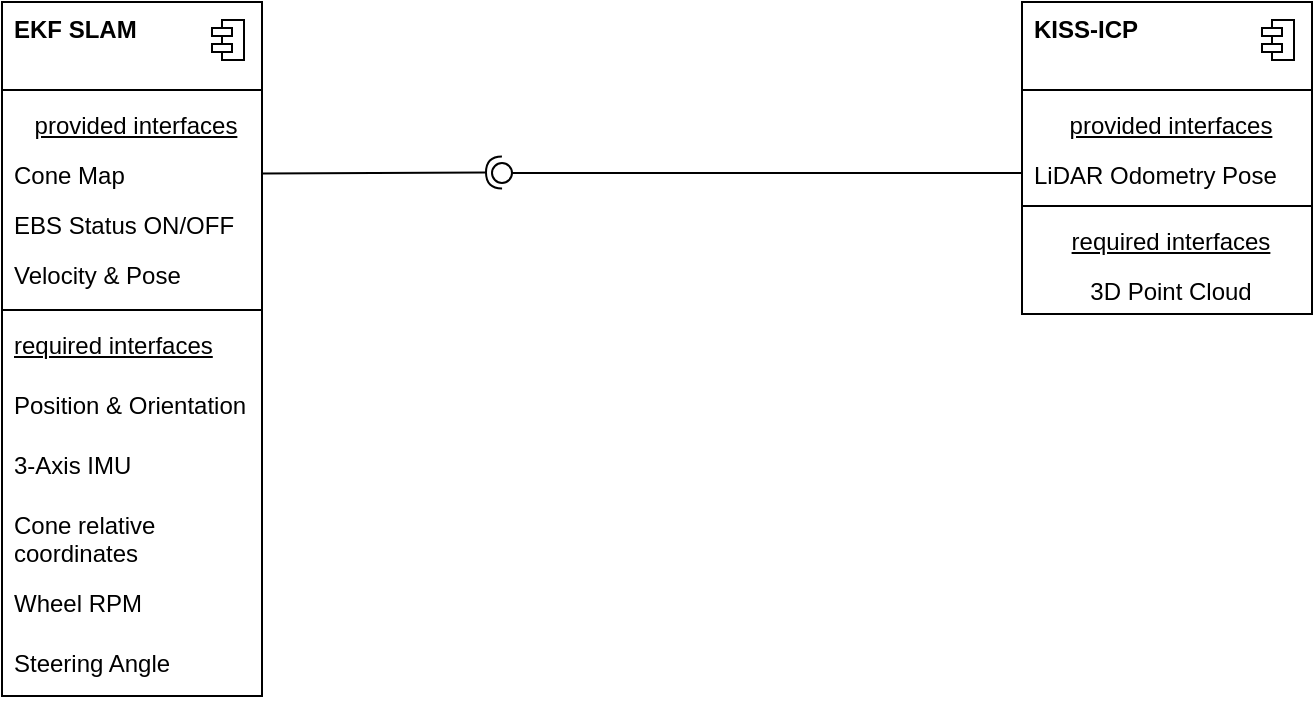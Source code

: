 <mxfile version="22.1.18" type="device" pages="2">
  <diagram name="Components" id="qTl-FSOtUvXUzY7HRKw9">
    <mxGraphModel dx="1434" dy="843" grid="1" gridSize="10" guides="1" tooltips="1" connect="1" arrows="1" fold="1" page="1" pageScale="1" pageWidth="850" pageHeight="1100" math="0" shadow="0">
      <root>
        <mxCell id="0" />
        <mxCell id="1" parent="0" />
        <mxCell id="qOmWxEwjzOMWpSoyD0sf-60" value="" style="ellipse;whiteSpace=wrap;html=1;align=center;aspect=fixed;fillColor=none;strokeColor=none;resizable=0;perimeter=centerPerimeter;rotatable=0;allowArrows=0;points=[];outlineConnect=1;" parent="1" vertex="1">
          <mxGeometry x="135" y="420" width="10" height="10" as="geometry" />
        </mxCell>
        <mxCell id="gU0sde_RvhLfcU_N66pv-16" value="" style="fontStyle=1;align=center;verticalAlign=top;childLayout=stackLayout;horizontal=1;horizontalStack=0;resizeParent=1;resizeParentMax=0;resizeLast=0;marginBottom=0;" parent="1" vertex="1">
          <mxGeometry x="608" y="80" width="145" height="156" as="geometry" />
        </mxCell>
        <mxCell id="gU0sde_RvhLfcU_N66pv-17" value="&lt;b&gt;KISS-ICP&lt;/b&gt;" style="html=1;align=left;spacingLeft=4;verticalAlign=top;strokeColor=none;fillColor=none;whiteSpace=wrap;" parent="gU0sde_RvhLfcU_N66pv-16" vertex="1">
          <mxGeometry width="145" height="40" as="geometry" />
        </mxCell>
        <mxCell id="gU0sde_RvhLfcU_N66pv-18" value="" style="shape=module;jettyWidth=10;jettyHeight=4;" parent="gU0sde_RvhLfcU_N66pv-17" vertex="1">
          <mxGeometry x="1" width="16" height="20" relative="1" as="geometry">
            <mxPoint x="-25" y="9" as="offset" />
          </mxGeometry>
        </mxCell>
        <mxCell id="gU0sde_RvhLfcU_N66pv-19" value="" style="line;strokeWidth=1;fillColor=none;align=left;verticalAlign=middle;spacingTop=-1;spacingLeft=3;spacingRight=3;rotatable=0;labelPosition=right;points=[];portConstraint=eastwest;" parent="gU0sde_RvhLfcU_N66pv-16" vertex="1">
          <mxGeometry y="40" width="145" height="8" as="geometry" />
        </mxCell>
        <mxCell id="gU0sde_RvhLfcU_N66pv-20" value="&lt;u&gt;provided interfaces&lt;/u&gt;" style="html=1;align=center;spacingLeft=4;verticalAlign=top;strokeColor=none;fillColor=none;whiteSpace=wrap;" parent="gU0sde_RvhLfcU_N66pv-16" vertex="1">
          <mxGeometry y="48" width="145" height="25" as="geometry" />
        </mxCell>
        <mxCell id="gU0sde_RvhLfcU_N66pv-21" value="LiDAR Odometry Pose" style="html=1;align=left;spacingLeft=4;verticalAlign=top;strokeColor=none;fillColor=none;whiteSpace=wrap;" parent="gU0sde_RvhLfcU_N66pv-16" vertex="1">
          <mxGeometry y="73" width="145" height="25" as="geometry" />
        </mxCell>
        <mxCell id="gU0sde_RvhLfcU_N66pv-22" value="" style="line;strokeWidth=1;fillColor=none;align=left;verticalAlign=middle;spacingTop=-1;spacingLeft=3;spacingRight=3;rotatable=0;labelPosition=right;points=[];portConstraint=eastwest;" parent="gU0sde_RvhLfcU_N66pv-16" vertex="1">
          <mxGeometry y="98" width="145" height="8" as="geometry" />
        </mxCell>
        <mxCell id="gU0sde_RvhLfcU_N66pv-23" value="&lt;u&gt;required interfaces&lt;/u&gt;" style="html=1;align=center;spacingLeft=4;verticalAlign=top;strokeColor=none;fillColor=none;whiteSpace=wrap;" parent="gU0sde_RvhLfcU_N66pv-16" vertex="1">
          <mxGeometry y="106" width="145" height="25" as="geometry" />
        </mxCell>
        <mxCell id="gU0sde_RvhLfcU_N66pv-24" value="3D Point Cloud" style="html=1;align=center;spacingLeft=4;verticalAlign=top;strokeColor=none;fillColor=none;whiteSpace=wrap;" parent="gU0sde_RvhLfcU_N66pv-16" vertex="1">
          <mxGeometry y="131" width="145" height="25" as="geometry" />
        </mxCell>
        <mxCell id="gU0sde_RvhLfcU_N66pv-25" value="" style="fontStyle=1;align=center;verticalAlign=top;childLayout=stackLayout;horizontal=1;horizontalStack=0;resizeParent=1;resizeParentMax=0;resizeLast=0;marginBottom=0;" parent="1" vertex="1">
          <mxGeometry x="98" y="80" width="130" height="347" as="geometry" />
        </mxCell>
        <mxCell id="gU0sde_RvhLfcU_N66pv-26" value="&lt;b&gt;EKF SLAM&lt;/b&gt;" style="html=1;align=left;spacingLeft=4;verticalAlign=top;strokeColor=none;fillColor=none;whiteSpace=wrap;" parent="gU0sde_RvhLfcU_N66pv-25" vertex="1">
          <mxGeometry width="130" height="40" as="geometry" />
        </mxCell>
        <mxCell id="gU0sde_RvhLfcU_N66pv-27" value="" style="shape=module;jettyWidth=10;jettyHeight=4;" parent="gU0sde_RvhLfcU_N66pv-26" vertex="1">
          <mxGeometry x="1" width="16" height="20" relative="1" as="geometry">
            <mxPoint x="-25" y="9" as="offset" />
          </mxGeometry>
        </mxCell>
        <mxCell id="gU0sde_RvhLfcU_N66pv-28" value="" style="line;strokeWidth=1;fillColor=none;align=left;verticalAlign=middle;spacingTop=-1;spacingLeft=3;spacingRight=3;rotatable=0;labelPosition=right;points=[];portConstraint=eastwest;" parent="gU0sde_RvhLfcU_N66pv-25" vertex="1">
          <mxGeometry y="40" width="130" height="8" as="geometry" />
        </mxCell>
        <mxCell id="gU0sde_RvhLfcU_N66pv-29" value="&lt;u&gt;provided interfaces&lt;/u&gt;" style="html=1;align=center;spacingLeft=4;verticalAlign=top;strokeColor=none;fillColor=none;whiteSpace=wrap;" parent="gU0sde_RvhLfcU_N66pv-25" vertex="1">
          <mxGeometry y="48" width="130" height="25" as="geometry" />
        </mxCell>
        <mxCell id="gU0sde_RvhLfcU_N66pv-30" value="Cone Map" style="html=1;align=left;spacingLeft=4;verticalAlign=top;strokeColor=none;fillColor=none;whiteSpace=wrap;" parent="gU0sde_RvhLfcU_N66pv-25" vertex="1">
          <mxGeometry y="73" width="130" height="25" as="geometry" />
        </mxCell>
        <mxCell id="gU0sde_RvhLfcU_N66pv-31" value="EBS Status ON/OFF" style="html=1;align=left;spacingLeft=4;verticalAlign=top;strokeColor=none;fillColor=none;whiteSpace=wrap;spacingRight=4;fontFamily=Helvetica;fontSize=12;fontColor=default;" parent="gU0sde_RvhLfcU_N66pv-25" vertex="1">
          <mxGeometry y="98" width="130" height="25" as="geometry" />
        </mxCell>
        <mxCell id="gU0sde_RvhLfcU_N66pv-32" value="Velocity &amp;amp; Pose" style="html=1;align=left;spacingLeft=4;verticalAlign=top;strokeColor=none;fillColor=none;whiteSpace=wrap;" parent="gU0sde_RvhLfcU_N66pv-25" vertex="1">
          <mxGeometry y="123" width="130" height="27" as="geometry" />
        </mxCell>
        <mxCell id="gU0sde_RvhLfcU_N66pv-33" value="" style="line;strokeWidth=1;fillColor=none;align=left;verticalAlign=middle;spacingTop=-1;spacingLeft=3;spacingRight=3;rotatable=0;labelPosition=right;points=[];portConstraint=eastwest;" parent="gU0sde_RvhLfcU_N66pv-25" vertex="1">
          <mxGeometry y="150" width="130" height="8" as="geometry" />
        </mxCell>
        <mxCell id="gU0sde_RvhLfcU_N66pv-34" value="&lt;u&gt;required interfaces&lt;/u&gt;" style="html=1;align=left;spacingLeft=4;verticalAlign=top;strokeColor=none;fillColor=none;whiteSpace=wrap;" parent="gU0sde_RvhLfcU_N66pv-25" vertex="1">
          <mxGeometry y="158" width="130" height="30" as="geometry" />
        </mxCell>
        <mxCell id="gU0sde_RvhLfcU_N66pv-35" value="Position &amp;amp; Orientation" style="html=1;align=left;spacingLeft=4;verticalAlign=top;strokeColor=none;fillColor=none;whiteSpace=wrap;" parent="gU0sde_RvhLfcU_N66pv-25" vertex="1">
          <mxGeometry y="188" width="130" height="30" as="geometry" />
        </mxCell>
        <mxCell id="gU0sde_RvhLfcU_N66pv-36" value="3-Axis IMU" style="html=1;align=left;spacingLeft=4;verticalAlign=top;strokeColor=none;fillColor=none;whiteSpace=wrap;" parent="gU0sde_RvhLfcU_N66pv-25" vertex="1">
          <mxGeometry y="218" width="130" height="30" as="geometry" />
        </mxCell>
        <mxCell id="gU0sde_RvhLfcU_N66pv-37" value="Cone relative coordinates" style="html=1;align=left;spacingLeft=4;verticalAlign=top;strokeColor=none;fillColor=none;whiteSpace=wrap;" parent="gU0sde_RvhLfcU_N66pv-25" vertex="1">
          <mxGeometry y="248" width="130" height="39" as="geometry" />
        </mxCell>
        <mxCell id="gU0sde_RvhLfcU_N66pv-38" value="Wheel RPM" style="html=1;align=left;spacingLeft=4;verticalAlign=top;strokeColor=none;fillColor=none;whiteSpace=wrap;" parent="gU0sde_RvhLfcU_N66pv-25" vertex="1">
          <mxGeometry y="287" width="130" height="30" as="geometry" />
        </mxCell>
        <mxCell id="gU0sde_RvhLfcU_N66pv-39" value="Steering Angle" style="html=1;align=left;spacingLeft=4;verticalAlign=top;strokeColor=none;fillColor=none;whiteSpace=wrap;" parent="gU0sde_RvhLfcU_N66pv-25" vertex="1">
          <mxGeometry y="317" width="130" height="30" as="geometry" />
        </mxCell>
        <mxCell id="gU0sde_RvhLfcU_N66pv-40" value="" style="rounded=0;orthogonalLoop=1;jettySize=auto;html=1;endArrow=halfCircle;endFill=0;endSize=6;strokeWidth=1;sketch=0;exitX=1;exitY=0.5;exitDx=0;exitDy=0;" parent="1" edge="1">
          <mxGeometry relative="1" as="geometry">
            <mxPoint x="228" y="165.75" as="sourcePoint" />
            <mxPoint x="348" y="165.25" as="targetPoint" />
          </mxGeometry>
        </mxCell>
        <mxCell id="gU0sde_RvhLfcU_N66pv-41" value="" style="rounded=0;orthogonalLoop=1;jettySize=auto;html=1;endArrow=oval;endFill=0;sketch=0;sourcePerimeterSpacing=0;targetPerimeterSpacing=0;endSize=10;exitX=0;exitY=0.5;exitDx=0;exitDy=0;" parent="1" source="gU0sde_RvhLfcU_N66pv-21" target="gU0sde_RvhLfcU_N66pv-42" edge="1">
          <mxGeometry relative="1" as="geometry">
            <mxPoint x="355" y="165" as="sourcePoint" />
          </mxGeometry>
        </mxCell>
        <mxCell id="gU0sde_RvhLfcU_N66pv-42" value="" style="ellipse;whiteSpace=wrap;html=1;align=center;aspect=fixed;fillColor=none;strokeColor=none;resizable=0;perimeter=centerPerimeter;rotatable=0;allowArrows=0;points=[];outlineConnect=1;" parent="1" vertex="1">
          <mxGeometry x="343" y="160.5" width="10" height="10" as="geometry" />
        </mxCell>
      </root>
    </mxGraphModel>
  </diagram>
  <diagram id="y9JtGgD2KO9J51I6oDxk" name="Control Flow">
    <mxGraphModel dx="1434" dy="843" grid="1" gridSize="10" guides="1" tooltips="1" connect="1" arrows="1" fold="1" page="1" pageScale="1" pageWidth="850" pageHeight="1100" math="0" shadow="0">
      <root>
        <mxCell id="0" />
        <mxCell id="1" parent="0" />
        <mxCell id="ZiqY56zD0Nk_Okw7JfJm-1" style="edgeStyle=orthogonalEdgeStyle;rounded=0;orthogonalLoop=1;jettySize=auto;html=1;entryX=0.5;entryY=0;entryDx=0;entryDy=0;" edge="1" parent="1" source="ZiqY56zD0Nk_Okw7JfJm-2" target="ZiqY56zD0Nk_Okw7JfJm-8">
          <mxGeometry relative="1" as="geometry" />
        </mxCell>
        <mxCell id="ZiqY56zD0Nk_Okw7JfJm-2" value="Get Cone Coordinates" style="rounded=1;whiteSpace=wrap;html=1;fontSize=12;glass=0;strokeWidth=1;shadow=0;" vertex="1" parent="1">
          <mxGeometry x="145" y="530" width="120" height="50" as="geometry" />
        </mxCell>
        <mxCell id="ZiqY56zD0Nk_Okw7JfJm-3" style="edgeStyle=orthogonalEdgeStyle;rounded=0;orthogonalLoop=1;jettySize=auto;html=1;entryX=0.5;entryY=0;entryDx=0;entryDy=0;" edge="1" parent="1" source="ZiqY56zD0Nk_Okw7JfJm-4" target="ZiqY56zD0Nk_Okw7JfJm-6">
          <mxGeometry relative="1" as="geometry" />
        </mxCell>
        <mxCell id="ZiqY56zD0Nk_Okw7JfJm-4" value="Get IMU/WSS Data" style="rounded=1;whiteSpace=wrap;html=1;fontSize=12;glass=0;strokeWidth=1;shadow=0;" vertex="1" parent="1">
          <mxGeometry x="455" y="530" width="120" height="50" as="geometry" />
        </mxCell>
        <mxCell id="ZiqY56zD0Nk_Okw7JfJm-5" style="edgeStyle=orthogonalEdgeStyle;rounded=0;orthogonalLoop=1;jettySize=auto;html=1;entryX=0.5;entryY=0;entryDx=0;entryDy=0;" edge="1" parent="1" source="ZiqY56zD0Nk_Okw7JfJm-6" target="ZiqY56zD0Nk_Okw7JfJm-11">
          <mxGeometry relative="1" as="geometry" />
        </mxCell>
        <mxCell id="ZiqY56zD0Nk_Okw7JfJm-6" value="EKF executes Prediction Step" style="rounded=1;whiteSpace=wrap;html=1;fontSize=12;glass=0;strokeWidth=1;shadow=0;" vertex="1" parent="1">
          <mxGeometry x="455" y="685" width="120" height="40" as="geometry" />
        </mxCell>
        <mxCell id="ZiqY56zD0Nk_Okw7JfJm-7" style="edgeStyle=orthogonalEdgeStyle;rounded=0;orthogonalLoop=1;jettySize=auto;html=1;entryX=0.5;entryY=0;entryDx=0;entryDy=0;" edge="1" parent="1" source="ZiqY56zD0Nk_Okw7JfJm-8" target="ZiqY56zD0Nk_Okw7JfJm-10">
          <mxGeometry relative="1" as="geometry" />
        </mxCell>
        <mxCell id="ZiqY56zD0Nk_Okw7JfJm-8" value="EKF performs data association" style="rounded=1;whiteSpace=wrap;html=1;fontSize=12;glass=0;strokeWidth=1;shadow=0;" vertex="1" parent="1">
          <mxGeometry x="145" y="615" width="120" height="40" as="geometry" />
        </mxCell>
        <mxCell id="ZiqY56zD0Nk_Okw7JfJm-9" style="edgeStyle=orthogonalEdgeStyle;rounded=0;orthogonalLoop=1;jettySize=auto;html=1;entryX=0.5;entryY=0;entryDx=0;entryDy=0;" edge="1" parent="1" source="ZiqY56zD0Nk_Okw7JfJm-10" target="ZiqY56zD0Nk_Okw7JfJm-11">
          <mxGeometry relative="1" as="geometry" />
        </mxCell>
        <mxCell id="ZiqY56zD0Nk_Okw7JfJm-10" value="EKF performs correction step" style="rounded=1;whiteSpace=wrap;html=1;fontSize=12;glass=0;strokeWidth=1;shadow=0;" vertex="1" parent="1">
          <mxGeometry x="145" y="685" width="120" height="40" as="geometry" />
        </mxCell>
        <mxCell id="ZiqY56zD0Nk_Okw7JfJm-11" value="EKF updates state (pose and map)" style="rounded=1;whiteSpace=wrap;html=1;fontSize=12;glass=0;strokeWidth=1;shadow=0;" vertex="1" parent="1">
          <mxGeometry x="295" y="745" width="120" height="40" as="geometry" />
        </mxCell>
        <mxCell id="ZiqY56zD0Nk_Okw7JfJm-12" style="edgeStyle=orthogonalEdgeStyle;rounded=0;orthogonalLoop=1;jettySize=auto;html=1;exitX=0.5;exitY=1;exitDx=0;exitDy=0;" edge="1" parent="1" source="ZiqY56zD0Nk_Okw7JfJm-6" target="ZiqY56zD0Nk_Okw7JfJm-6">
          <mxGeometry relative="1" as="geometry" />
        </mxCell>
        <mxCell id="ZiqY56zD0Nk_Okw7JfJm-13" style="edgeStyle=orthogonalEdgeStyle;rounded=0;orthogonalLoop=1;jettySize=auto;html=1;entryX=1;entryY=0.5;entryDx=0;entryDy=0;" edge="1" parent="1" source="ZiqY56zD0Nk_Okw7JfJm-14" target="ZiqY56zD0Nk_Okw7JfJm-6">
          <mxGeometry relative="1" as="geometry" />
        </mxCell>
        <mxCell id="ZiqY56zD0Nk_Okw7JfJm-14" value="Get KISS ICP Data" style="rounded=1;whiteSpace=wrap;html=1;fontSize=12;glass=0;strokeWidth=1;shadow=0;" vertex="1" parent="1">
          <mxGeometry x="615" y="530" width="120" height="50" as="geometry" />
        </mxCell>
        <mxCell id="ZiqY56zD0Nk_Okw7JfJm-15" style="edgeStyle=orthogonalEdgeStyle;rounded=0;orthogonalLoop=1;jettySize=auto;html=1;entryX=0.5;entryY=0;entryDx=0;entryDy=0;" edge="1" parent="1" source="ZiqY56zD0Nk_Okw7JfJm-16" target="ZiqY56zD0Nk_Okw7JfJm-2">
          <mxGeometry relative="1" as="geometry" />
        </mxCell>
        <mxCell id="ZiqY56zD0Nk_Okw7JfJm-16" value="" style="ellipse;whiteSpace=wrap;html=1;aspect=fixed;fillColor=#000000;" vertex="1" parent="1">
          <mxGeometry x="195" y="470" width="20" height="20" as="geometry" />
        </mxCell>
        <mxCell id="ZiqY56zD0Nk_Okw7JfJm-17" style="edgeStyle=orthogonalEdgeStyle;rounded=0;orthogonalLoop=1;jettySize=auto;html=1;entryX=0.5;entryY=0;entryDx=0;entryDy=0;" edge="1" parent="1" source="ZiqY56zD0Nk_Okw7JfJm-18" target="ZiqY56zD0Nk_Okw7JfJm-4">
          <mxGeometry relative="1" as="geometry" />
        </mxCell>
        <mxCell id="ZiqY56zD0Nk_Okw7JfJm-18" value="" style="ellipse;whiteSpace=wrap;html=1;aspect=fixed;fillColor=#000000;" vertex="1" parent="1">
          <mxGeometry x="505" y="470" width="20" height="20" as="geometry" />
        </mxCell>
        <mxCell id="ZiqY56zD0Nk_Okw7JfJm-19" style="edgeStyle=orthogonalEdgeStyle;rounded=0;orthogonalLoop=1;jettySize=auto;html=1;entryX=0.5;entryY=0;entryDx=0;entryDy=0;" edge="1" parent="1" source="ZiqY56zD0Nk_Okw7JfJm-20" target="ZiqY56zD0Nk_Okw7JfJm-14">
          <mxGeometry relative="1" as="geometry" />
        </mxCell>
        <mxCell id="ZiqY56zD0Nk_Okw7JfJm-20" value="" style="ellipse;whiteSpace=wrap;html=1;aspect=fixed;fillColor=#000000;" vertex="1" parent="1">
          <mxGeometry x="665" y="470" width="20" height="20" as="geometry" />
        </mxCell>
      </root>
    </mxGraphModel>
  </diagram>
</mxfile>
